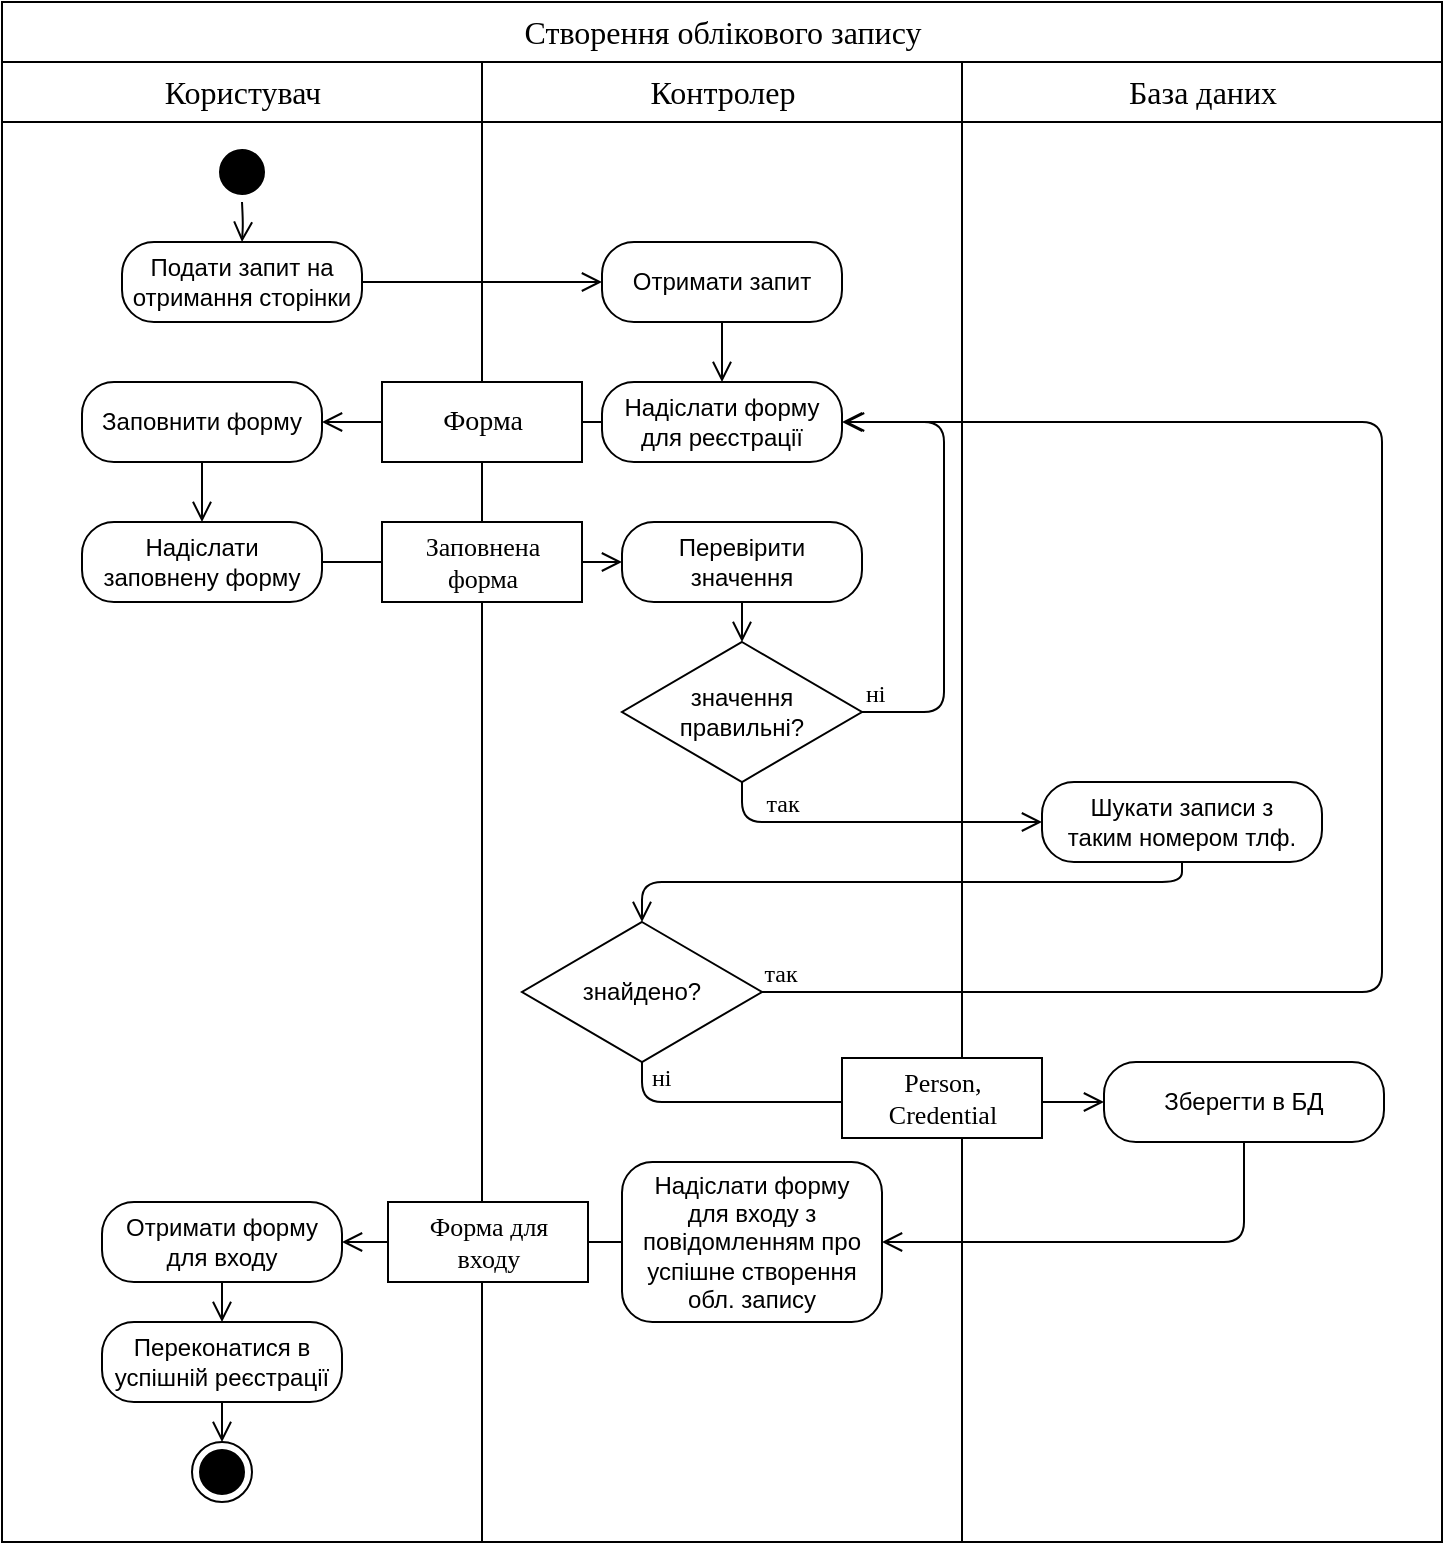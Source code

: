 <mxfile version="14.5.1" type="device"><diagram id="IGHKNhuPBDTEcoQ6eQ1y" name="Page-1"><mxGraphModel dx="1086" dy="779" grid="1" gridSize="10" guides="1" tooltips="1" connect="1" arrows="1" fold="1" page="1" pageScale="1" pageWidth="827" pageHeight="1169" math="0" shadow="0"><root><mxCell id="0"/><mxCell id="1" parent="0"/><mxCell id="2TFVvCK1x_sZHORRuzLz-1" value="Створення облікового запису" style="swimlane;html=1;childLayout=stackLayout;resizeParent=1;resizeParentMax=0;startSize=30;fontFamily=Verdana;fontStyle=0;fontSize=16;shadow=0;" parent="1" vertex="1"><mxGeometry width="720" height="770" as="geometry"/></mxCell><mxCell id="2TFVvCK1x_sZHORRuzLz-14" value="" style="edgeStyle=orthogonalEdgeStyle;html=1;verticalAlign=bottom;endArrow=open;endSize=8;fontFamily=Verdana;fontSize=16;entryX=1;entryY=0.5;entryDx=0;entryDy=0;shadow=0;" parent="2TFVvCK1x_sZHORRuzLz-1" source="2TFVvCK1x_sZHORRuzLz-13" target="2TFVvCK1x_sZHORRuzLz-18" edge="1"><mxGeometry relative="1" as="geometry"><mxPoint x="170" y="210" as="targetPoint"/></mxGeometry></mxCell><mxCell id="2TFVvCK1x_sZHORRuzLz-2" value="Користувач" style="swimlane;html=1;startSize=30;fontFamily=Verdana;fontStyle=0;fontSize=16;shadow=0;" parent="2TFVvCK1x_sZHORRuzLz-1" vertex="1"><mxGeometry y="30" width="240" height="740" as="geometry"/></mxCell><mxCell id="2TFVvCK1x_sZHORRuzLz-7" value="" style="ellipse;html=1;shape=startState;fontFamily=Verdana;fontSize=16;shadow=0;fillColor=#000000;" parent="2TFVvCK1x_sZHORRuzLz-2" vertex="1"><mxGeometry x="105" y="40" width="30" height="30" as="geometry"/></mxCell><mxCell id="2TFVvCK1x_sZHORRuzLz-8" value="" style="edgeStyle=orthogonalEdgeStyle;html=1;verticalAlign=bottom;endArrow=open;endSize=8;fontFamily=Verdana;fontSize=16;shadow=0;entryX=0.5;entryY=0;entryDx=0;entryDy=0;" parent="2TFVvCK1x_sZHORRuzLz-2" edge="1" target="2TFVvCK1x_sZHORRuzLz-9"><mxGeometry relative="1" as="geometry"><mxPoint x="120" y="130" as="targetPoint"/><mxPoint x="120" y="70" as="sourcePoint"/></mxGeometry></mxCell><mxCell id="2TFVvCK1x_sZHORRuzLz-9" value="Подати запит на отримання сторінки" style="rounded=1;whiteSpace=wrap;html=1;arcSize=40;shadow=0;" parent="2TFVvCK1x_sZHORRuzLz-2" vertex="1"><mxGeometry x="60" y="90" width="120" height="40" as="geometry"/></mxCell><mxCell id="2TFVvCK1x_sZHORRuzLz-18" value="Заповнити форму" style="rounded=1;whiteSpace=wrap;html=1;arcSize=40;shadow=0;" parent="2TFVvCK1x_sZHORRuzLz-2" vertex="1"><mxGeometry x="40" y="160" width="120" height="40" as="geometry"/></mxCell><mxCell id="2TFVvCK1x_sZHORRuzLz-19" value="" style="edgeStyle=orthogonalEdgeStyle;html=1;verticalAlign=bottom;endArrow=open;endSize=8;fontFamily=Verdana;fontSize=14;shadow=0;entryX=0.5;entryY=0;entryDx=0;entryDy=0;" parent="2TFVvCK1x_sZHORRuzLz-2" source="2TFVvCK1x_sZHORRuzLz-18" edge="1" target="2TFVvCK1x_sZHORRuzLz-20"><mxGeometry relative="1" as="geometry"><mxPoint x="100" y="270" as="targetPoint"/></mxGeometry></mxCell><mxCell id="2TFVvCK1x_sZHORRuzLz-20" value="Надіслати&lt;br&gt;заповнену форму" style="rounded=1;whiteSpace=wrap;html=1;arcSize=40;shadow=0;" parent="2TFVvCK1x_sZHORRuzLz-2" vertex="1"><mxGeometry x="40" y="230" width="120" height="40" as="geometry"/></mxCell><mxCell id="2TFVvCK1x_sZHORRuzLz-21" value="" style="edgeStyle=orthogonalEdgeStyle;html=1;verticalAlign=bottom;endArrow=open;endSize=8;fontFamily=Verdana;fontSize=14;shadow=0;" parent="2TFVvCK1x_sZHORRuzLz-2" source="2TFVvCK1x_sZHORRuzLz-20" edge="1"><mxGeometry relative="1" as="geometry"><mxPoint x="310" y="250" as="targetPoint"/></mxGeometry></mxCell><mxCell id="2TFVvCK1x_sZHORRuzLz-3" value="Контролер" style="swimlane;html=1;startSize=30;fontFamily=Verdana;fontStyle=0;fontSize=16;shadow=0;" parent="2TFVvCK1x_sZHORRuzLz-1" vertex="1"><mxGeometry x="240" y="30" width="240" height="740" as="geometry"/></mxCell><mxCell id="2TFVvCK1x_sZHORRuzLz-40" value="" style="edgeStyle=orthogonalEdgeStyle;html=1;verticalAlign=bottom;endArrow=open;endSize=8;fontFamily=Helvetica;fontSize=13;align=center;entryX=1;entryY=0.5;entryDx=0;entryDy=0;shadow=0;" parent="2TFVvCK1x_sZHORRuzLz-3" source="2TFVvCK1x_sZHORRuzLz-39" target="2TFVvCK1x_sZHORRuzLz-43" edge="1"><mxGeometry relative="1" as="geometry"><mxPoint x="110" y="650" as="targetPoint"/></mxGeometry></mxCell><mxCell id="2TFVvCK1x_sZHORRuzLz-11" value="Отримати запит" style="rounded=1;whiteSpace=wrap;html=1;arcSize=40;shadow=0;" parent="2TFVvCK1x_sZHORRuzLz-3" vertex="1"><mxGeometry x="60" y="90" width="120" height="40" as="geometry"/></mxCell><mxCell id="2TFVvCK1x_sZHORRuzLz-12" value="" style="edgeStyle=orthogonalEdgeStyle;html=1;verticalAlign=bottom;endArrow=open;endSize=8;fontFamily=Verdana;fontSize=16;entryX=0.5;entryY=0;entryDx=0;entryDy=0;shadow=0;" parent="2TFVvCK1x_sZHORRuzLz-3" source="2TFVvCK1x_sZHORRuzLz-11" target="2TFVvCK1x_sZHORRuzLz-13" edge="1"><mxGeometry relative="1" as="geometry"><mxPoint x="120" y="180" as="targetPoint"/></mxGeometry></mxCell><mxCell id="2TFVvCK1x_sZHORRuzLz-13" value="Надіслати форму для реєстрації" style="rounded=1;whiteSpace=wrap;html=1;arcSize=40;shadow=0;" parent="2TFVvCK1x_sZHORRuzLz-3" vertex="1"><mxGeometry x="60" y="160" width="120" height="40" as="geometry"/></mxCell><mxCell id="2TFVvCK1x_sZHORRuzLz-17" value="Форма" style="html=1;fontFamily=Verdana;fontSize=14;shadow=0;" parent="2TFVvCK1x_sZHORRuzLz-3" vertex="1"><mxGeometry x="-50" y="160" width="100" height="40" as="geometry"/></mxCell><mxCell id="2TFVvCK1x_sZHORRuzLz-22" value="Заповнена &lt;br style=&quot;font-size: 13px;&quot;&gt;форма" style="html=1;fontFamily=Verdana;fontSize=13;shadow=0;" parent="2TFVvCK1x_sZHORRuzLz-3" vertex="1"><mxGeometry x="-50" y="230" width="100" height="40" as="geometry"/></mxCell><mxCell id="2TFVvCK1x_sZHORRuzLz-23" value="Перевірити&lt;br&gt;значення" style="rounded=1;whiteSpace=wrap;html=1;arcSize=40;shadow=0;" parent="2TFVvCK1x_sZHORRuzLz-3" vertex="1"><mxGeometry x="70" y="230" width="120" height="40" as="geometry"/></mxCell><mxCell id="2TFVvCK1x_sZHORRuzLz-24" value="" style="edgeStyle=orthogonalEdgeStyle;html=1;verticalAlign=bottom;endArrow=open;endSize=8;fontFamily=Verdana;fontSize=14;entryX=0.5;entryY=0;entryDx=0;entryDy=0;shadow=0;" parent="2TFVvCK1x_sZHORRuzLz-3" source="2TFVvCK1x_sZHORRuzLz-23" target="2TFVvCK1x_sZHORRuzLz-25" edge="1"><mxGeometry relative="1" as="geometry"><mxPoint x="130" y="330" as="targetPoint"/></mxGeometry></mxCell><mxCell id="2TFVvCK1x_sZHORRuzLz-25" value="значення &lt;br&gt;правильні?" style="rhombus;whiteSpace=wrap;html=1;fontFamily=Helvetica;fontSize=12;shadow=0;" parent="2TFVvCK1x_sZHORRuzLz-3" vertex="1"><mxGeometry x="70" y="290" width="120" height="70" as="geometry"/></mxCell><mxCell id="2TFVvCK1x_sZHORRuzLz-26" value="ні" style="edgeStyle=orthogonalEdgeStyle;html=1;align=left;verticalAlign=bottom;endArrow=open;endSize=8;fontFamily=Verdana;fontSize=12;entryX=1;entryY=0.5;entryDx=0;entryDy=0;shadow=0;exitX=1;exitY=0.5;exitDx=0;exitDy=0;" parent="2TFVvCK1x_sZHORRuzLz-3" edge="1" source="2TFVvCK1x_sZHORRuzLz-25"><mxGeometry x="-1" relative="1" as="geometry"><mxPoint x="181" y="180" as="targetPoint"/><mxPoint x="191" y="395" as="sourcePoint"/><Array as="points"><mxPoint x="231" y="325"/><mxPoint x="231" y="180"/></Array></mxGeometry></mxCell><mxCell id="2TFVvCK1x_sZHORRuzLz-30" value="знайдено?" style="rhombus;whiteSpace=wrap;html=1;fontFamily=Helvetica;fontSize=12;shadow=0;" parent="2TFVvCK1x_sZHORRuzLz-3" vertex="1"><mxGeometry x="20" y="430" width="120" height="70" as="geometry"/></mxCell><mxCell id="2TFVvCK1x_sZHORRuzLz-37" value="так" style="edgeStyle=orthogonalEdgeStyle;html=1;align=center;verticalAlign=bottom;endArrow=open;endSize=8;fontFamily=Verdana;fontSize=12;entryX=1;entryY=0.5;entryDx=0;entryDy=0;exitX=1;exitY=0.5;exitDx=0;exitDy=0;shadow=0;" parent="2TFVvCK1x_sZHORRuzLz-3" source="2TFVvCK1x_sZHORRuzLz-30" target="2TFVvCK1x_sZHORRuzLz-13" edge="1"><mxGeometry x="-0.979" relative="1" as="geometry"><mxPoint x="290" y="460" as="targetPoint"/><mxPoint x="140" y="440" as="sourcePoint"/><Array as="points"><mxPoint x="450" y="465"/><mxPoint x="450" y="180"/></Array><mxPoint as="offset"/></mxGeometry></mxCell><mxCell id="2TFVvCK1x_sZHORRuzLz-45" value="Переконатися в успішній реєстрації" style="rounded=1;whiteSpace=wrap;html=1;arcSize=40;shadow=0;" parent="2TFVvCK1x_sZHORRuzLz-3" vertex="1"><mxGeometry x="-190" y="630" width="120" height="40" as="geometry"/></mxCell><mxCell id="2TFVvCK1x_sZHORRuzLz-38" value="" style="ellipse;html=1;shape=endState;fontFamily=Helvetica;fontSize=13;shadow=0;fillColor=#000000;" parent="2TFVvCK1x_sZHORRuzLz-3" vertex="1"><mxGeometry x="-145" y="690" width="30" height="30" as="geometry"/></mxCell><mxCell id="2TFVvCK1x_sZHORRuzLz-49" value="" style="edgeStyle=orthogonalEdgeStyle;html=1;verticalAlign=bottom;endArrow=open;endSize=8;fontFamily=Helvetica;fontSize=13;align=center;entryX=0.5;entryY=0;entryDx=0;entryDy=0;exitX=0.5;exitY=1;exitDx=0;exitDy=0;shadow=0;" parent="2TFVvCK1x_sZHORRuzLz-3" source="2TFVvCK1x_sZHORRuzLz-45" target="2TFVvCK1x_sZHORRuzLz-38" edge="1"><mxGeometry relative="1" as="geometry"><mxPoint x="-120" y="680" as="targetPoint"/><mxPoint x="-120" y="650" as="sourcePoint"/></mxGeometry></mxCell><mxCell id="2TFVvCK1x_sZHORRuzLz-43" value="Отримати форму для входу" style="rounded=1;whiteSpace=wrap;html=1;arcSize=40;shadow=0;" parent="2TFVvCK1x_sZHORRuzLz-3" vertex="1"><mxGeometry x="-190" y="570" width="120" height="40" as="geometry"/></mxCell><mxCell id="2TFVvCK1x_sZHORRuzLz-39" value="Надіслати форму &lt;br&gt;для входу з повідомленням про успішне створення обл. запису" style="rounded=1;whiteSpace=wrap;html=1;arcSize=19;shadow=0;" parent="2TFVvCK1x_sZHORRuzLz-3" vertex="1"><mxGeometry x="70" y="550" width="130" height="80" as="geometry"/></mxCell><mxCell id="2TFVvCK1x_sZHORRuzLz-50" value="Форма для &lt;br&gt;входу" style="html=1;fontFamily=Verdana;fontSize=13;shadow=0;" parent="2TFVvCK1x_sZHORRuzLz-3" vertex="1"><mxGeometry x="-47" y="570" width="100" height="40" as="geometry"/></mxCell><mxCell id="2TFVvCK1x_sZHORRuzLz-44" value="" style="edgeStyle=orthogonalEdgeStyle;html=1;verticalAlign=bottom;endArrow=open;endSize=8;fontFamily=Helvetica;fontSize=13;align=center;entryX=0.5;entryY=0;entryDx=0;entryDy=0;shadow=0;" parent="2TFVvCK1x_sZHORRuzLz-3" source="2TFVvCK1x_sZHORRuzLz-43" target="2TFVvCK1x_sZHORRuzLz-45" edge="1"><mxGeometry relative="1" as="geometry"><mxPoint x="-130" y="650" as="targetPoint"/></mxGeometry></mxCell><mxCell id="2TFVvCK1x_sZHORRuzLz-33" value="&amp;nbsp;ні" style="edgeStyle=orthogonalEdgeStyle;html=1;align=left;verticalAlign=bottom;endArrow=open;endSize=8;fontFamily=Verdana;fontSize=12;exitX=0.5;exitY=1;exitDx=0;exitDy=0;entryX=0;entryY=0.5;entryDx=0;entryDy=0;shadow=0;" parent="2TFVvCK1x_sZHORRuzLz-1" edge="1" target="2TFVvCK1x_sZHORRuzLz-34" source="2TFVvCK1x_sZHORRuzLz-30"><mxGeometry x="-0.863" relative="1" as="geometry"><mxPoint x="551" y="620" as="targetPoint"/><mxPoint x="320" y="560" as="sourcePoint"/><Array as="points"><mxPoint x="320" y="550"/></Array><mxPoint as="offset"/></mxGeometry></mxCell><mxCell id="2TFVvCK1x_sZHORRuzLz-27" value="так" style="edgeStyle=orthogonalEdgeStyle;html=1;align=center;verticalAlign=bottom;endArrow=open;endSize=8;fontFamily=Verdana;fontSize=12;entryX=0;entryY=0.5;entryDx=0;entryDy=0;shadow=0;" parent="2TFVvCK1x_sZHORRuzLz-1" source="2TFVvCK1x_sZHORRuzLz-25" target="2TFVvCK1x_sZHORRuzLz-28" edge="1"><mxGeometry x="-0.529" relative="1" as="geometry"><mxPoint x="280" y="460" as="targetPoint"/><Array as="points"><mxPoint x="370" y="410"/></Array><mxPoint as="offset"/></mxGeometry></mxCell><mxCell id="2TFVvCK1x_sZHORRuzLz-32" value="" style="edgeStyle=orthogonalEdgeStyle;html=1;verticalAlign=bottom;endArrow=open;endSize=8;fontFamily=Verdana;fontSize=14;entryX=0.5;entryY=0;entryDx=0;entryDy=0;exitX=0.5;exitY=1;exitDx=0;exitDy=0;shadow=0;" parent="2TFVvCK1x_sZHORRuzLz-1" source="2TFVvCK1x_sZHORRuzLz-28" target="2TFVvCK1x_sZHORRuzLz-30" edge="1"><mxGeometry relative="1" as="geometry"><mxPoint x="620" y="390" as="targetPoint"/><mxPoint x="620" y="340" as="sourcePoint"/><Array as="points"><mxPoint x="590" y="440"/><mxPoint x="320" y="440"/></Array></mxGeometry></mxCell><mxCell id="2TFVvCK1x_sZHORRuzLz-10" value="" style="edgeStyle=orthogonalEdgeStyle;html=1;verticalAlign=bottom;endArrow=open;endSize=8;fontFamily=Verdana;fontSize=16;entryX=0;entryY=0.5;entryDx=0;entryDy=0;shadow=0;" parent="2TFVvCK1x_sZHORRuzLz-1" source="2TFVvCK1x_sZHORRuzLz-9" target="2TFVvCK1x_sZHORRuzLz-11" edge="1"><mxGeometry relative="1" as="geometry"><mxPoint x="280" y="140" as="targetPoint"/></mxGeometry></mxCell><mxCell id="2TFVvCK1x_sZHORRuzLz-42" value="" style="edgeStyle=orthogonalEdgeStyle;html=1;verticalAlign=bottom;endArrow=open;endSize=8;fontFamily=Helvetica;fontSize=13;align=center;exitX=0.5;exitY=1;exitDx=0;exitDy=0;entryX=1;entryY=0.5;entryDx=0;entryDy=0;shadow=0;" parent="2TFVvCK1x_sZHORRuzLz-1" source="2TFVvCK1x_sZHORRuzLz-34" target="2TFVvCK1x_sZHORRuzLz-39" edge="1"><mxGeometry relative="1" as="geometry"><mxPoint x="610" y="760" as="targetPoint"/><mxPoint x="610" y="700" as="sourcePoint"/></mxGeometry></mxCell><mxCell id="2TFVvCK1x_sZHORRuzLz-4" value="База даних" style="swimlane;html=1;startSize=30;fontFamily=Verdana;fontStyle=0;fontSize=16;shadow=0;" parent="2TFVvCK1x_sZHORRuzLz-1" vertex="1"><mxGeometry x="480" y="30" width="240" height="740" as="geometry"/></mxCell><mxCell id="2TFVvCK1x_sZHORRuzLz-28" value="Шукати записи з&lt;br&gt;таким номером тлф." style="rounded=1;whiteSpace=wrap;html=1;arcSize=40;shadow=0;" parent="2TFVvCK1x_sZHORRuzLz-4" vertex="1"><mxGeometry x="40" y="360" width="140" height="40" as="geometry"/></mxCell><mxCell id="2TFVvCK1x_sZHORRuzLz-34" value="Зберегти в БД" style="rounded=1;whiteSpace=wrap;html=1;arcSize=40;shadow=0;" parent="2TFVvCK1x_sZHORRuzLz-4" vertex="1"><mxGeometry x="71" y="500" width="140" height="40" as="geometry"/></mxCell><mxCell id="2TFVvCK1x_sZHORRuzLz-35" value="Person, &lt;br style=&quot;font-size: 13px;&quot;&gt;Credential" style="html=1;fontFamily=Verdana;fontSize=13;shadow=0;" parent="2TFVvCK1x_sZHORRuzLz-4" vertex="1"><mxGeometry x="-60" y="498" width="100" height="40" as="geometry"/></mxCell></root></mxGraphModel></diagram></mxfile>